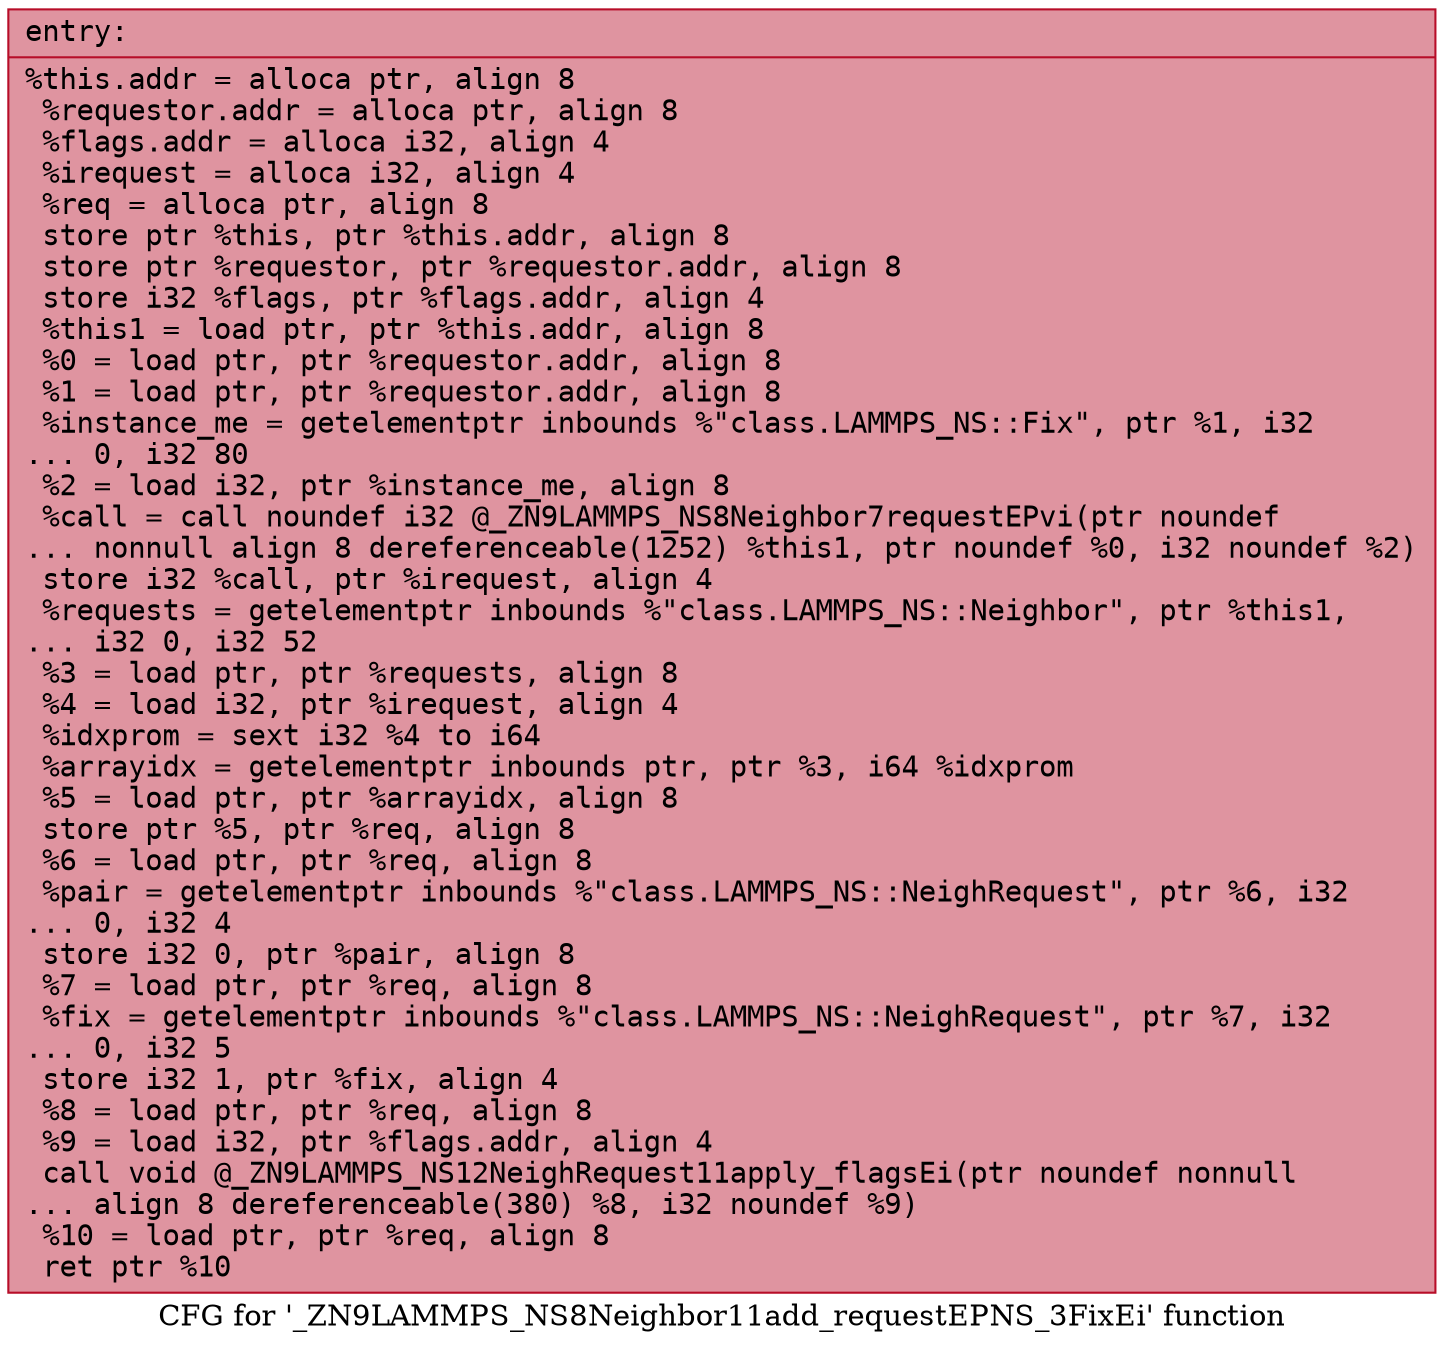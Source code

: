 digraph "CFG for '_ZN9LAMMPS_NS8Neighbor11add_requestEPNS_3FixEi' function" {
	label="CFG for '_ZN9LAMMPS_NS8Neighbor11add_requestEPNS_3FixEi' function";

	Node0x5563be00dfc0 [shape=record,color="#b70d28ff", style=filled, fillcolor="#b70d2870" fontname="Courier",label="{entry:\l|  %this.addr = alloca ptr, align 8\l  %requestor.addr = alloca ptr, align 8\l  %flags.addr = alloca i32, align 4\l  %irequest = alloca i32, align 4\l  %req = alloca ptr, align 8\l  store ptr %this, ptr %this.addr, align 8\l  store ptr %requestor, ptr %requestor.addr, align 8\l  store i32 %flags, ptr %flags.addr, align 4\l  %this1 = load ptr, ptr %this.addr, align 8\l  %0 = load ptr, ptr %requestor.addr, align 8\l  %1 = load ptr, ptr %requestor.addr, align 8\l  %instance_me = getelementptr inbounds %\"class.LAMMPS_NS::Fix\", ptr %1, i32\l... 0, i32 80\l  %2 = load i32, ptr %instance_me, align 8\l  %call = call noundef i32 @_ZN9LAMMPS_NS8Neighbor7requestEPvi(ptr noundef\l... nonnull align 8 dereferenceable(1252) %this1, ptr noundef %0, i32 noundef %2)\l  store i32 %call, ptr %irequest, align 4\l  %requests = getelementptr inbounds %\"class.LAMMPS_NS::Neighbor\", ptr %this1,\l... i32 0, i32 52\l  %3 = load ptr, ptr %requests, align 8\l  %4 = load i32, ptr %irequest, align 4\l  %idxprom = sext i32 %4 to i64\l  %arrayidx = getelementptr inbounds ptr, ptr %3, i64 %idxprom\l  %5 = load ptr, ptr %arrayidx, align 8\l  store ptr %5, ptr %req, align 8\l  %6 = load ptr, ptr %req, align 8\l  %pair = getelementptr inbounds %\"class.LAMMPS_NS::NeighRequest\", ptr %6, i32\l... 0, i32 4\l  store i32 0, ptr %pair, align 8\l  %7 = load ptr, ptr %req, align 8\l  %fix = getelementptr inbounds %\"class.LAMMPS_NS::NeighRequest\", ptr %7, i32\l... 0, i32 5\l  store i32 1, ptr %fix, align 4\l  %8 = load ptr, ptr %req, align 8\l  %9 = load i32, ptr %flags.addr, align 4\l  call void @_ZN9LAMMPS_NS12NeighRequest11apply_flagsEi(ptr noundef nonnull\l... align 8 dereferenceable(380) %8, i32 noundef %9)\l  %10 = load ptr, ptr %req, align 8\l  ret ptr %10\l}"];
}
